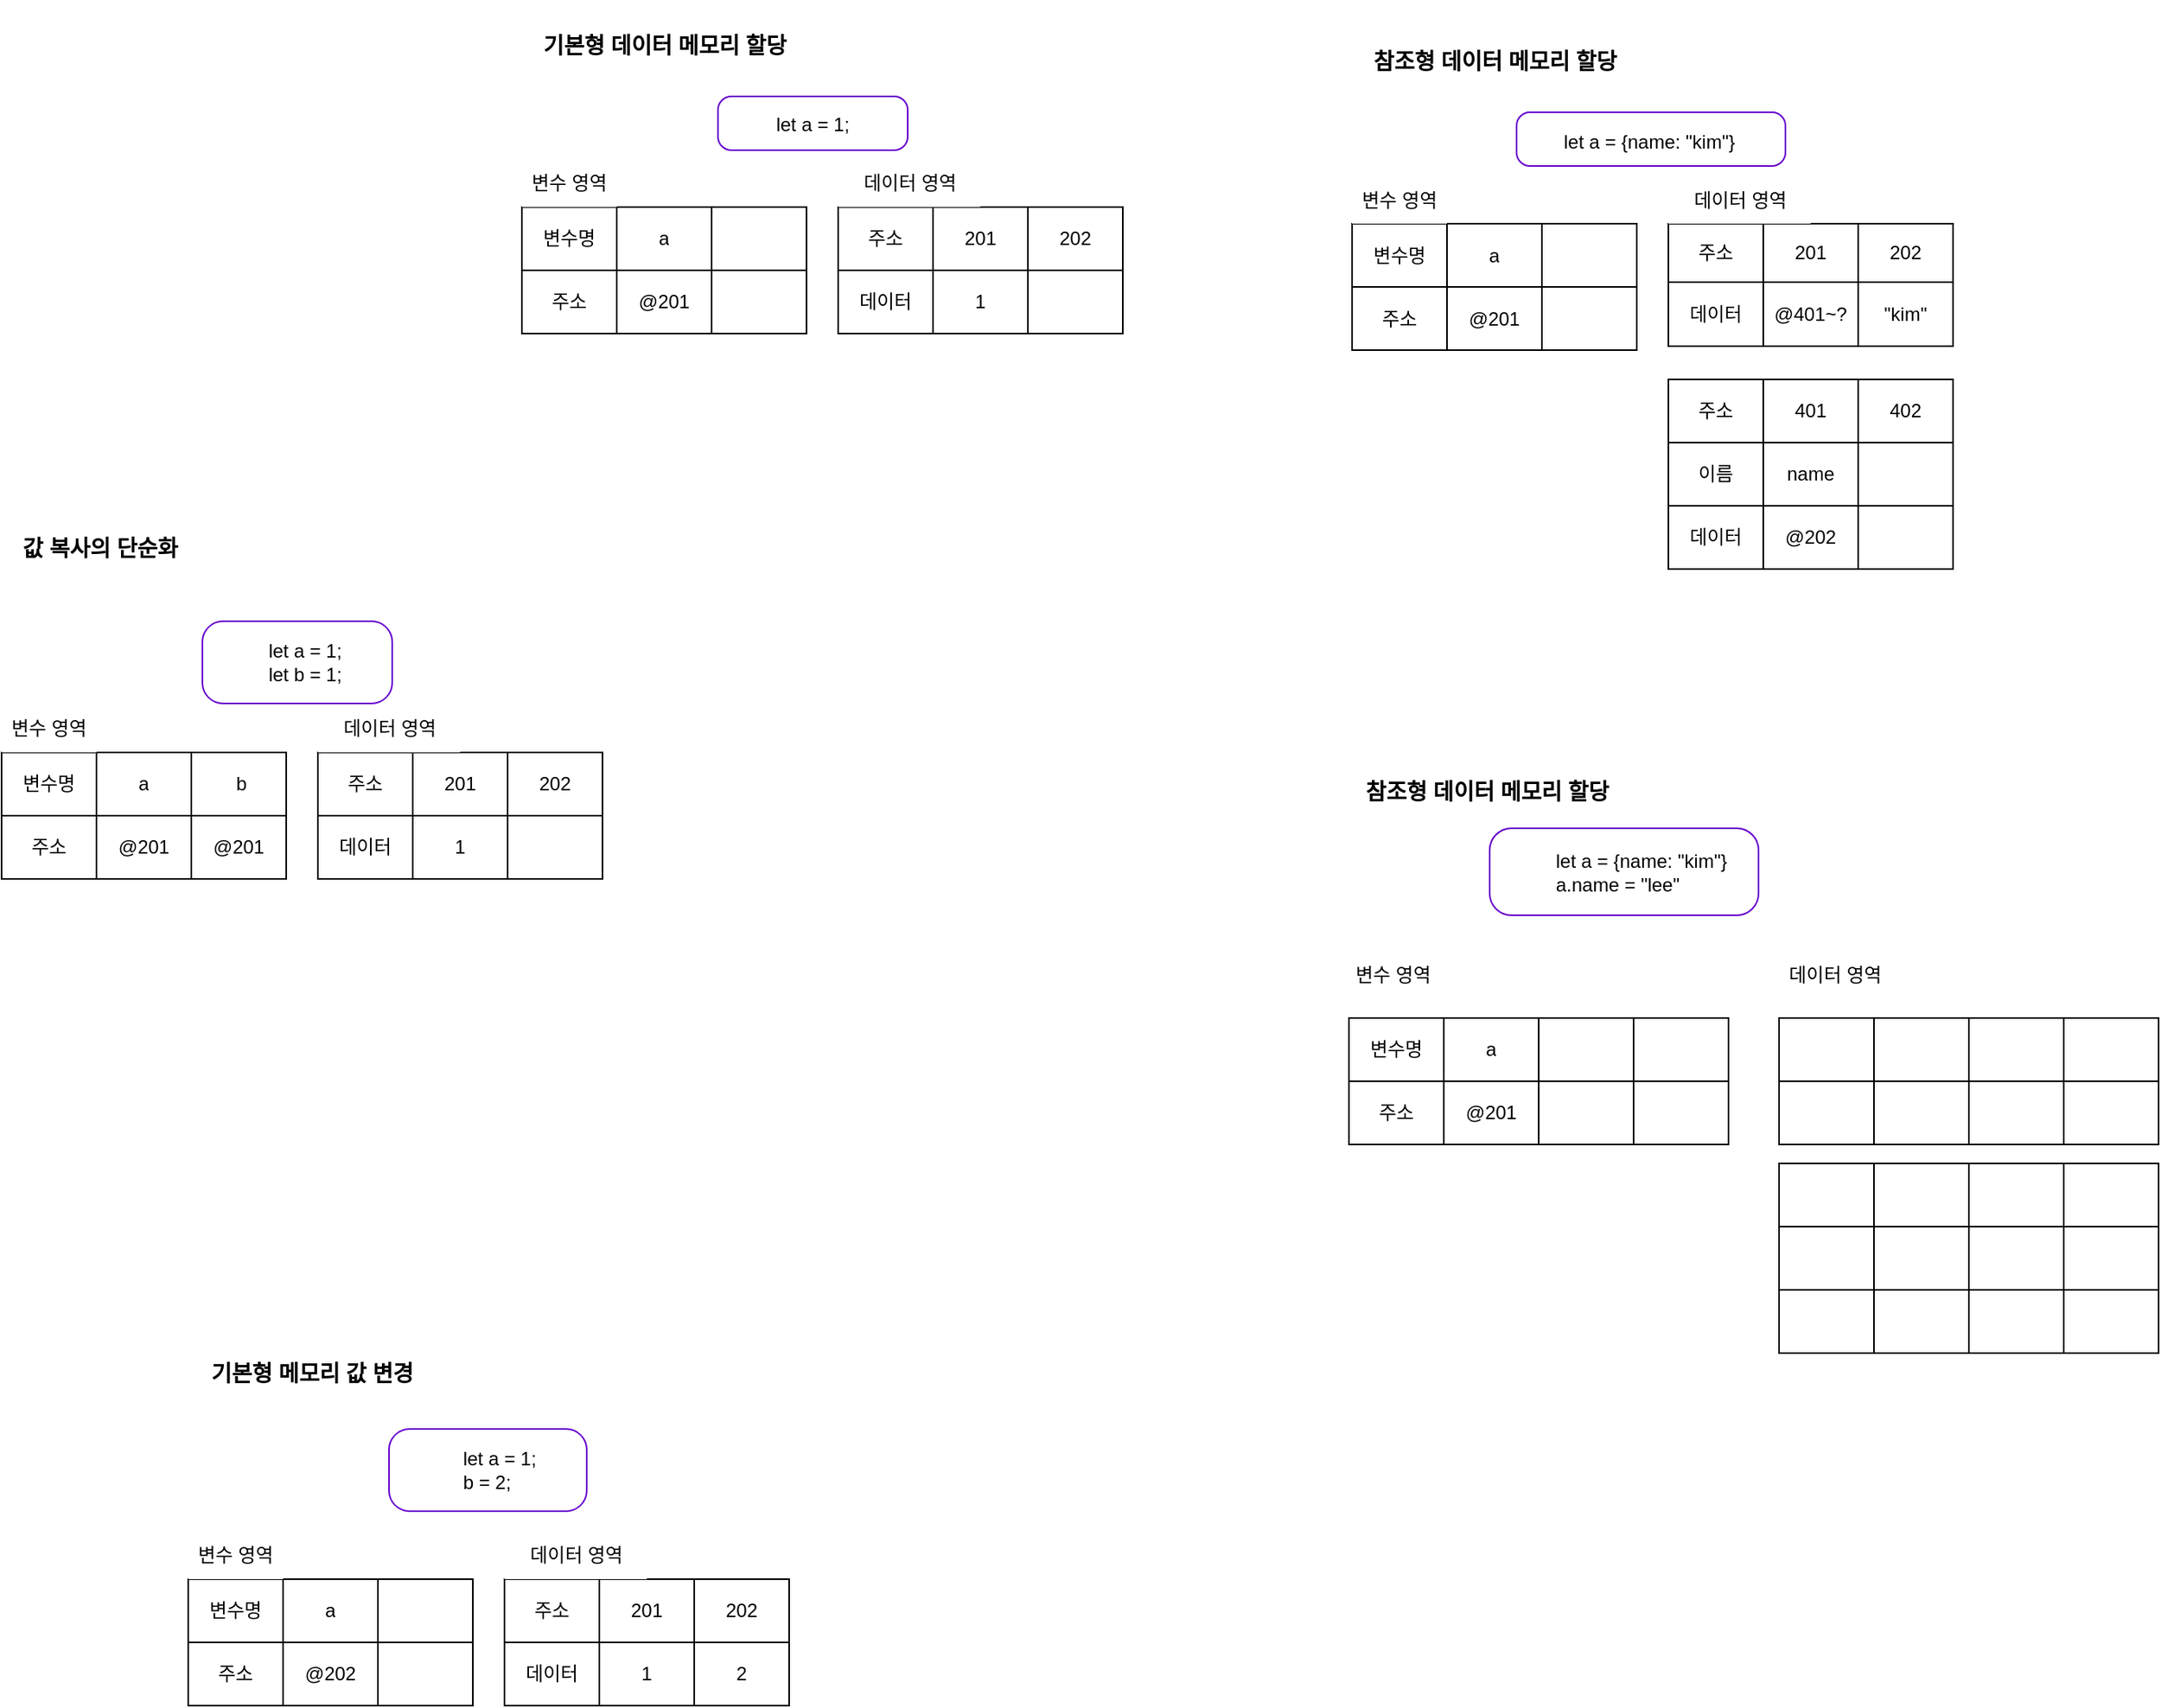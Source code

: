 <mxfile version="23.1.6" type="github">
  <diagram name="페이지-1" id="zw-T5pLggWgz6UJJf-QC">
    <mxGraphModel dx="1746" dy="610" grid="0" gridSize="10" guides="1" tooltips="1" connect="1" arrows="0" fold="1" page="1" pageScale="1" pageWidth="827" pageHeight="1169" math="0" shadow="0">
      <root>
        <mxCell id="0" />
        <mxCell id="1" parent="0" />
        <mxCell id="ILoR6FVgrKeTUCLkfxR6-1" value="&lt;h3&gt;기본형 데이터 메모리 할당&lt;/h3&gt;" style="text;html=1;align=center;verticalAlign=middle;resizable=0;points=[];autosize=1;strokeColor=none;fillColor=#FFFFFF;" vertex="1" parent="1">
          <mxGeometry x="-432" y="29" width="184" height="57" as="geometry" />
        </mxCell>
        <mxCell id="ILoR6FVgrKeTUCLkfxR6-2" value="let a = 1;" style="text;html=1;align=center;verticalAlign=middle;whiteSpace=wrap;rounded=0;fillColor=#FFFFFF;" vertex="1" parent="1">
          <mxGeometry x="-276" y="93" width="60" height="30" as="geometry" />
        </mxCell>
        <mxCell id="ILoR6FVgrKeTUCLkfxR6-3" value="" style="shape=table;startSize=0;container=1;collapsible=0;childLayout=tableLayout;" vertex="1" parent="1">
          <mxGeometry x="-430" y="160" width="180" height="80" as="geometry" />
        </mxCell>
        <mxCell id="ILoR6FVgrKeTUCLkfxR6-4" value="" style="shape=tableRow;horizontal=0;startSize=0;swimlaneHead=0;swimlaneBody=0;strokeColor=inherit;top=0;left=0;bottom=0;right=0;collapsible=0;dropTarget=0;fillColor=none;points=[[0,0.5],[1,0.5]];portConstraint=eastwest;" vertex="1" parent="ILoR6FVgrKeTUCLkfxR6-3">
          <mxGeometry width="180" height="40" as="geometry" />
        </mxCell>
        <mxCell id="ILoR6FVgrKeTUCLkfxR6-5" value="변수명" style="shape=partialRectangle;html=1;whiteSpace=wrap;connectable=0;strokeColor=inherit;overflow=hidden;fillColor=none;top=0;left=0;bottom=0;right=0;pointerEvents=1;" vertex="1" parent="ILoR6FVgrKeTUCLkfxR6-4">
          <mxGeometry width="60" height="40" as="geometry">
            <mxRectangle width="60" height="40" as="alternateBounds" />
          </mxGeometry>
        </mxCell>
        <mxCell id="ILoR6FVgrKeTUCLkfxR6-6" value="a" style="shape=partialRectangle;html=1;whiteSpace=wrap;connectable=0;strokeColor=inherit;overflow=hidden;fillColor=none;top=0;left=0;bottom=0;right=0;pointerEvents=1;" vertex="1" parent="ILoR6FVgrKeTUCLkfxR6-4">
          <mxGeometry x="60" width="60" height="40" as="geometry">
            <mxRectangle width="60" height="40" as="alternateBounds" />
          </mxGeometry>
        </mxCell>
        <mxCell id="ILoR6FVgrKeTUCLkfxR6-7" value="" style="shape=partialRectangle;html=1;whiteSpace=wrap;connectable=0;strokeColor=inherit;overflow=hidden;fillColor=none;top=0;left=0;bottom=0;right=0;pointerEvents=1;" vertex="1" parent="ILoR6FVgrKeTUCLkfxR6-4">
          <mxGeometry x="120" width="60" height="40" as="geometry">
            <mxRectangle width="60" height="40" as="alternateBounds" />
          </mxGeometry>
        </mxCell>
        <mxCell id="ILoR6FVgrKeTUCLkfxR6-8" value="" style="shape=tableRow;horizontal=0;startSize=0;swimlaneHead=0;swimlaneBody=0;strokeColor=inherit;top=0;left=0;bottom=0;right=0;collapsible=0;dropTarget=0;fillColor=none;points=[[0,0.5],[1,0.5]];portConstraint=eastwest;" vertex="1" parent="ILoR6FVgrKeTUCLkfxR6-3">
          <mxGeometry y="40" width="180" height="40" as="geometry" />
        </mxCell>
        <mxCell id="ILoR6FVgrKeTUCLkfxR6-9" value="주소" style="shape=partialRectangle;html=1;whiteSpace=wrap;connectable=0;strokeColor=inherit;overflow=hidden;fillColor=none;top=0;left=0;bottom=0;right=0;pointerEvents=1;" vertex="1" parent="ILoR6FVgrKeTUCLkfxR6-8">
          <mxGeometry width="60" height="40" as="geometry">
            <mxRectangle width="60" height="40" as="alternateBounds" />
          </mxGeometry>
        </mxCell>
        <mxCell id="ILoR6FVgrKeTUCLkfxR6-10" value="@201" style="shape=partialRectangle;html=1;whiteSpace=wrap;connectable=0;strokeColor=inherit;overflow=hidden;fillColor=none;top=0;left=0;bottom=0;right=0;pointerEvents=1;" vertex="1" parent="ILoR6FVgrKeTUCLkfxR6-8">
          <mxGeometry x="60" width="60" height="40" as="geometry">
            <mxRectangle width="60" height="40" as="alternateBounds" />
          </mxGeometry>
        </mxCell>
        <mxCell id="ILoR6FVgrKeTUCLkfxR6-11" value="" style="shape=partialRectangle;html=1;whiteSpace=wrap;connectable=0;strokeColor=inherit;overflow=hidden;fillColor=none;top=0;left=0;bottom=0;right=0;pointerEvents=1;" vertex="1" parent="ILoR6FVgrKeTUCLkfxR6-8">
          <mxGeometry x="120" width="60" height="40" as="geometry">
            <mxRectangle width="60" height="40" as="alternateBounds" />
          </mxGeometry>
        </mxCell>
        <mxCell id="ILoR6FVgrKeTUCLkfxR6-12" value="" style="shape=table;startSize=0;container=1;collapsible=0;childLayout=tableLayout;" vertex="1" parent="1">
          <mxGeometry x="-230" y="160" width="180" height="80" as="geometry" />
        </mxCell>
        <mxCell id="ILoR6FVgrKeTUCLkfxR6-13" value="" style="shape=tableRow;horizontal=0;startSize=0;swimlaneHead=0;swimlaneBody=0;strokeColor=inherit;top=0;left=0;bottom=0;right=0;collapsible=0;dropTarget=0;fillColor=none;points=[[0,0.5],[1,0.5]];portConstraint=eastwest;" vertex="1" parent="ILoR6FVgrKeTUCLkfxR6-12">
          <mxGeometry width="180" height="40" as="geometry" />
        </mxCell>
        <mxCell id="ILoR6FVgrKeTUCLkfxR6-14" value="주소" style="shape=partialRectangle;html=1;whiteSpace=wrap;connectable=0;strokeColor=inherit;overflow=hidden;fillColor=none;top=0;left=0;bottom=0;right=0;pointerEvents=1;" vertex="1" parent="ILoR6FVgrKeTUCLkfxR6-13">
          <mxGeometry width="60" height="40" as="geometry">
            <mxRectangle width="60" height="40" as="alternateBounds" />
          </mxGeometry>
        </mxCell>
        <mxCell id="ILoR6FVgrKeTUCLkfxR6-15" value="201" style="shape=partialRectangle;html=1;whiteSpace=wrap;connectable=0;strokeColor=inherit;overflow=hidden;fillColor=none;top=0;left=0;bottom=0;right=0;pointerEvents=1;" vertex="1" parent="ILoR6FVgrKeTUCLkfxR6-13">
          <mxGeometry x="60" width="60" height="40" as="geometry">
            <mxRectangle width="60" height="40" as="alternateBounds" />
          </mxGeometry>
        </mxCell>
        <mxCell id="ILoR6FVgrKeTUCLkfxR6-16" value="202" style="shape=partialRectangle;html=1;whiteSpace=wrap;connectable=0;strokeColor=inherit;overflow=hidden;fillColor=none;top=0;left=0;bottom=0;right=0;pointerEvents=1;" vertex="1" parent="ILoR6FVgrKeTUCLkfxR6-13">
          <mxGeometry x="120" width="60" height="40" as="geometry">
            <mxRectangle width="60" height="40" as="alternateBounds" />
          </mxGeometry>
        </mxCell>
        <mxCell id="ILoR6FVgrKeTUCLkfxR6-17" value="" style="shape=tableRow;horizontal=0;startSize=0;swimlaneHead=0;swimlaneBody=0;strokeColor=inherit;top=0;left=0;bottom=0;right=0;collapsible=0;dropTarget=0;fillColor=none;points=[[0,0.5],[1,0.5]];portConstraint=eastwest;" vertex="1" parent="ILoR6FVgrKeTUCLkfxR6-12">
          <mxGeometry y="40" width="180" height="40" as="geometry" />
        </mxCell>
        <mxCell id="ILoR6FVgrKeTUCLkfxR6-18" value="데이터" style="shape=partialRectangle;html=1;whiteSpace=wrap;connectable=0;strokeColor=inherit;overflow=hidden;fillColor=none;top=0;left=0;bottom=0;right=0;pointerEvents=1;" vertex="1" parent="ILoR6FVgrKeTUCLkfxR6-17">
          <mxGeometry width="60" height="40" as="geometry">
            <mxRectangle width="60" height="40" as="alternateBounds" />
          </mxGeometry>
        </mxCell>
        <mxCell id="ILoR6FVgrKeTUCLkfxR6-19" value="1" style="shape=partialRectangle;html=1;whiteSpace=wrap;connectable=0;strokeColor=inherit;overflow=hidden;fillColor=none;top=0;left=0;bottom=0;right=0;pointerEvents=1;" vertex="1" parent="ILoR6FVgrKeTUCLkfxR6-17">
          <mxGeometry x="60" width="60" height="40" as="geometry">
            <mxRectangle width="60" height="40" as="alternateBounds" />
          </mxGeometry>
        </mxCell>
        <mxCell id="ILoR6FVgrKeTUCLkfxR6-20" value="" style="shape=partialRectangle;html=1;whiteSpace=wrap;connectable=0;strokeColor=inherit;overflow=hidden;fillColor=none;top=0;left=0;bottom=0;right=0;pointerEvents=1;" vertex="1" parent="ILoR6FVgrKeTUCLkfxR6-17">
          <mxGeometry x="120" width="60" height="40" as="geometry">
            <mxRectangle width="60" height="40" as="alternateBounds" />
          </mxGeometry>
        </mxCell>
        <mxCell id="ILoR6FVgrKeTUCLkfxR6-21" value="변수 영역" style="text;html=1;align=center;verticalAlign=middle;whiteSpace=wrap;rounded=0;fillColor=#FFFFFF;" vertex="1" parent="1">
          <mxGeometry x="-430" y="130" width="60" height="30" as="geometry" />
        </mxCell>
        <mxCell id="ILoR6FVgrKeTUCLkfxR6-22" value="데이터 영역" style="text;html=1;align=center;verticalAlign=middle;resizable=0;points=[];autosize=1;strokeColor=none;fillColor=#FFFFFF;" vertex="1" parent="1">
          <mxGeometry x="-230" y="130" width="90" height="30" as="geometry" />
        </mxCell>
        <mxCell id="ILoR6FVgrKeTUCLkfxR6-24" value="" style="rounded=1;whiteSpace=wrap;html=1;strokeColor=#6600CC;fillColor=none;shadow=0;arcSize=25;" vertex="1" parent="1">
          <mxGeometry x="-306" y="90" width="120" height="34" as="geometry" />
        </mxCell>
        <mxCell id="ILoR6FVgrKeTUCLkfxR6-48" value="&lt;h3&gt;값 복사의 단순화&lt;/h3&gt;" style="text;html=1;align=center;verticalAlign=middle;resizable=0;points=[];autosize=1;strokeColor=none;fillColor=#FFFFFF;" vertex="1" parent="1">
          <mxGeometry x="-759" y="347" width="124" height="57" as="geometry" />
        </mxCell>
        <mxCell id="ILoR6FVgrKeTUCLkfxR6-49" value="let a = 1;&lt;br&gt;let b = 1;" style="text;html=1;align=center;verticalAlign=middle;whiteSpace=wrap;rounded=0;fillColor=#FFFFFF;" vertex="1" parent="1">
          <mxGeometry x="-598" y="429" width="62" height="38" as="geometry" />
        </mxCell>
        <mxCell id="ILoR6FVgrKeTUCLkfxR6-50" value="" style="shape=table;startSize=0;container=1;collapsible=0;childLayout=tableLayout;" vertex="1" parent="1">
          <mxGeometry x="-759" y="505" width="180" height="80" as="geometry" />
        </mxCell>
        <mxCell id="ILoR6FVgrKeTUCLkfxR6-51" value="" style="shape=tableRow;horizontal=0;startSize=0;swimlaneHead=0;swimlaneBody=0;strokeColor=inherit;top=0;left=0;bottom=0;right=0;collapsible=0;dropTarget=0;fillColor=none;points=[[0,0.5],[1,0.5]];portConstraint=eastwest;" vertex="1" parent="ILoR6FVgrKeTUCLkfxR6-50">
          <mxGeometry width="180" height="40" as="geometry" />
        </mxCell>
        <mxCell id="ILoR6FVgrKeTUCLkfxR6-52" value="변수명" style="shape=partialRectangle;html=1;whiteSpace=wrap;connectable=0;strokeColor=inherit;overflow=hidden;fillColor=none;top=0;left=0;bottom=0;right=0;pointerEvents=1;" vertex="1" parent="ILoR6FVgrKeTUCLkfxR6-51">
          <mxGeometry width="60" height="40" as="geometry">
            <mxRectangle width="60" height="40" as="alternateBounds" />
          </mxGeometry>
        </mxCell>
        <mxCell id="ILoR6FVgrKeTUCLkfxR6-53" value="a" style="shape=partialRectangle;html=1;whiteSpace=wrap;connectable=0;strokeColor=inherit;overflow=hidden;fillColor=none;top=0;left=0;bottom=0;right=0;pointerEvents=1;" vertex="1" parent="ILoR6FVgrKeTUCLkfxR6-51">
          <mxGeometry x="60" width="60" height="40" as="geometry">
            <mxRectangle width="60" height="40" as="alternateBounds" />
          </mxGeometry>
        </mxCell>
        <mxCell id="ILoR6FVgrKeTUCLkfxR6-54" value="&amp;nbsp;b" style="shape=partialRectangle;html=1;whiteSpace=wrap;connectable=0;strokeColor=inherit;overflow=hidden;fillColor=none;top=0;left=0;bottom=0;right=0;pointerEvents=1;" vertex="1" parent="ILoR6FVgrKeTUCLkfxR6-51">
          <mxGeometry x="120" width="60" height="40" as="geometry">
            <mxRectangle width="60" height="40" as="alternateBounds" />
          </mxGeometry>
        </mxCell>
        <mxCell id="ILoR6FVgrKeTUCLkfxR6-55" value="" style="shape=tableRow;horizontal=0;startSize=0;swimlaneHead=0;swimlaneBody=0;strokeColor=inherit;top=0;left=0;bottom=0;right=0;collapsible=0;dropTarget=0;fillColor=none;points=[[0,0.5],[1,0.5]];portConstraint=eastwest;" vertex="1" parent="ILoR6FVgrKeTUCLkfxR6-50">
          <mxGeometry y="40" width="180" height="40" as="geometry" />
        </mxCell>
        <mxCell id="ILoR6FVgrKeTUCLkfxR6-56" value="주소" style="shape=partialRectangle;html=1;whiteSpace=wrap;connectable=0;strokeColor=inherit;overflow=hidden;fillColor=none;top=0;left=0;bottom=0;right=0;pointerEvents=1;" vertex="1" parent="ILoR6FVgrKeTUCLkfxR6-55">
          <mxGeometry width="60" height="40" as="geometry">
            <mxRectangle width="60" height="40" as="alternateBounds" />
          </mxGeometry>
        </mxCell>
        <mxCell id="ILoR6FVgrKeTUCLkfxR6-57" value="@201" style="shape=partialRectangle;html=1;whiteSpace=wrap;connectable=0;strokeColor=inherit;overflow=hidden;fillColor=none;top=0;left=0;bottom=0;right=0;pointerEvents=1;" vertex="1" parent="ILoR6FVgrKeTUCLkfxR6-55">
          <mxGeometry x="60" width="60" height="40" as="geometry">
            <mxRectangle width="60" height="40" as="alternateBounds" />
          </mxGeometry>
        </mxCell>
        <mxCell id="ILoR6FVgrKeTUCLkfxR6-58" value="@201" style="shape=partialRectangle;html=1;whiteSpace=wrap;connectable=0;strokeColor=inherit;overflow=hidden;fillColor=none;top=0;left=0;bottom=0;right=0;pointerEvents=1;" vertex="1" parent="ILoR6FVgrKeTUCLkfxR6-55">
          <mxGeometry x="120" width="60" height="40" as="geometry">
            <mxRectangle width="60" height="40" as="alternateBounds" />
          </mxGeometry>
        </mxCell>
        <mxCell id="ILoR6FVgrKeTUCLkfxR6-59" value="" style="shape=table;startSize=0;container=1;collapsible=0;childLayout=tableLayout;" vertex="1" parent="1">
          <mxGeometry x="-559" y="505" width="180" height="80" as="geometry" />
        </mxCell>
        <mxCell id="ILoR6FVgrKeTUCLkfxR6-60" value="" style="shape=tableRow;horizontal=0;startSize=0;swimlaneHead=0;swimlaneBody=0;strokeColor=inherit;top=0;left=0;bottom=0;right=0;collapsible=0;dropTarget=0;fillColor=none;points=[[0,0.5],[1,0.5]];portConstraint=eastwest;" vertex="1" parent="ILoR6FVgrKeTUCLkfxR6-59">
          <mxGeometry width="180" height="40" as="geometry" />
        </mxCell>
        <mxCell id="ILoR6FVgrKeTUCLkfxR6-61" value="주소" style="shape=partialRectangle;html=1;whiteSpace=wrap;connectable=0;strokeColor=inherit;overflow=hidden;fillColor=none;top=0;left=0;bottom=0;right=0;pointerEvents=1;" vertex="1" parent="ILoR6FVgrKeTUCLkfxR6-60">
          <mxGeometry width="60" height="40" as="geometry">
            <mxRectangle width="60" height="40" as="alternateBounds" />
          </mxGeometry>
        </mxCell>
        <mxCell id="ILoR6FVgrKeTUCLkfxR6-62" value="201" style="shape=partialRectangle;html=1;whiteSpace=wrap;connectable=0;strokeColor=inherit;overflow=hidden;fillColor=none;top=0;left=0;bottom=0;right=0;pointerEvents=1;" vertex="1" parent="ILoR6FVgrKeTUCLkfxR6-60">
          <mxGeometry x="60" width="60" height="40" as="geometry">
            <mxRectangle width="60" height="40" as="alternateBounds" />
          </mxGeometry>
        </mxCell>
        <mxCell id="ILoR6FVgrKeTUCLkfxR6-63" value="202" style="shape=partialRectangle;html=1;whiteSpace=wrap;connectable=0;strokeColor=inherit;overflow=hidden;fillColor=none;top=0;left=0;bottom=0;right=0;pointerEvents=1;" vertex="1" parent="ILoR6FVgrKeTUCLkfxR6-60">
          <mxGeometry x="120" width="60" height="40" as="geometry">
            <mxRectangle width="60" height="40" as="alternateBounds" />
          </mxGeometry>
        </mxCell>
        <mxCell id="ILoR6FVgrKeTUCLkfxR6-64" value="" style="shape=tableRow;horizontal=0;startSize=0;swimlaneHead=0;swimlaneBody=0;strokeColor=inherit;top=0;left=0;bottom=0;right=0;collapsible=0;dropTarget=0;fillColor=none;points=[[0,0.5],[1,0.5]];portConstraint=eastwest;" vertex="1" parent="ILoR6FVgrKeTUCLkfxR6-59">
          <mxGeometry y="40" width="180" height="40" as="geometry" />
        </mxCell>
        <mxCell id="ILoR6FVgrKeTUCLkfxR6-65" value="데이터" style="shape=partialRectangle;html=1;whiteSpace=wrap;connectable=0;strokeColor=inherit;overflow=hidden;fillColor=none;top=0;left=0;bottom=0;right=0;pointerEvents=1;" vertex="1" parent="ILoR6FVgrKeTUCLkfxR6-64">
          <mxGeometry width="60" height="40" as="geometry">
            <mxRectangle width="60" height="40" as="alternateBounds" />
          </mxGeometry>
        </mxCell>
        <mxCell id="ILoR6FVgrKeTUCLkfxR6-66" value="1" style="shape=partialRectangle;html=1;whiteSpace=wrap;connectable=0;strokeColor=inherit;overflow=hidden;fillColor=none;top=0;left=0;bottom=0;right=0;pointerEvents=1;" vertex="1" parent="ILoR6FVgrKeTUCLkfxR6-64">
          <mxGeometry x="60" width="60" height="40" as="geometry">
            <mxRectangle width="60" height="40" as="alternateBounds" />
          </mxGeometry>
        </mxCell>
        <mxCell id="ILoR6FVgrKeTUCLkfxR6-67" value="" style="shape=partialRectangle;html=1;whiteSpace=wrap;connectable=0;strokeColor=inherit;overflow=hidden;fillColor=none;top=0;left=0;bottom=0;right=0;pointerEvents=1;" vertex="1" parent="ILoR6FVgrKeTUCLkfxR6-64">
          <mxGeometry x="120" width="60" height="40" as="geometry">
            <mxRectangle width="60" height="40" as="alternateBounds" />
          </mxGeometry>
        </mxCell>
        <mxCell id="ILoR6FVgrKeTUCLkfxR6-68" value="변수 영역" style="text;html=1;align=center;verticalAlign=middle;whiteSpace=wrap;rounded=0;fillColor=#FFFFFF;" vertex="1" parent="1">
          <mxGeometry x="-759" y="475" width="60" height="30" as="geometry" />
        </mxCell>
        <mxCell id="ILoR6FVgrKeTUCLkfxR6-69" value="데이터 영역" style="text;html=1;align=center;verticalAlign=middle;resizable=0;points=[];autosize=1;strokeColor=none;fillColor=#FFFFFF;" vertex="1" parent="1">
          <mxGeometry x="-559" y="475" width="90" height="30" as="geometry" />
        </mxCell>
        <mxCell id="ILoR6FVgrKeTUCLkfxR6-70" value="&lt;br&gt;&lt;div&gt;&lt;br/&gt;&lt;/div&gt;" style="rounded=1;whiteSpace=wrap;html=1;strokeColor=#6600CC;fillColor=none;shadow=0;arcSize=25;" vertex="1" parent="1">
          <mxGeometry x="-632" y="422" width="120" height="52" as="geometry" />
        </mxCell>
        <mxCell id="ILoR6FVgrKeTUCLkfxR6-71" value="&lt;h3&gt;기본형 메모리 값 변경&lt;/h3&gt;" style="text;html=1;align=center;verticalAlign=middle;resizable=0;points=[];autosize=1;strokeColor=none;fillColor=#FFFFFF;" vertex="1" parent="1">
          <mxGeometry x="-641" y="869" width="156" height="57" as="geometry" />
        </mxCell>
        <mxCell id="ILoR6FVgrKeTUCLkfxR6-72" value="let a = 1;&lt;br&gt;&lt;div style=&quot;text-align: left;&quot;&gt;&lt;span style=&quot;background-color: initial;&quot;&gt;b = 2;&lt;/span&gt;&lt;/div&gt;" style="text;html=1;align=center;verticalAlign=middle;whiteSpace=wrap;rounded=0;fillColor=#FFFFFF;" vertex="1" parent="1">
          <mxGeometry x="-475" y="940" width="62" height="38" as="geometry" />
        </mxCell>
        <mxCell id="ILoR6FVgrKeTUCLkfxR6-73" value="" style="shape=table;startSize=0;container=1;collapsible=0;childLayout=tableLayout;" vertex="1" parent="1">
          <mxGeometry x="-641" y="1028" width="180" height="80" as="geometry" />
        </mxCell>
        <mxCell id="ILoR6FVgrKeTUCLkfxR6-74" value="" style="shape=tableRow;horizontal=0;startSize=0;swimlaneHead=0;swimlaneBody=0;strokeColor=inherit;top=0;left=0;bottom=0;right=0;collapsible=0;dropTarget=0;fillColor=none;points=[[0,0.5],[1,0.5]];portConstraint=eastwest;" vertex="1" parent="ILoR6FVgrKeTUCLkfxR6-73">
          <mxGeometry width="180" height="40" as="geometry" />
        </mxCell>
        <mxCell id="ILoR6FVgrKeTUCLkfxR6-75" value="변수명" style="shape=partialRectangle;html=1;whiteSpace=wrap;connectable=0;strokeColor=inherit;overflow=hidden;fillColor=none;top=0;left=0;bottom=0;right=0;pointerEvents=1;" vertex="1" parent="ILoR6FVgrKeTUCLkfxR6-74">
          <mxGeometry width="60" height="40" as="geometry">
            <mxRectangle width="60" height="40" as="alternateBounds" />
          </mxGeometry>
        </mxCell>
        <mxCell id="ILoR6FVgrKeTUCLkfxR6-76" value="a" style="shape=partialRectangle;html=1;whiteSpace=wrap;connectable=0;strokeColor=inherit;overflow=hidden;fillColor=none;top=0;left=0;bottom=0;right=0;pointerEvents=1;" vertex="1" parent="ILoR6FVgrKeTUCLkfxR6-74">
          <mxGeometry x="60" width="60" height="40" as="geometry">
            <mxRectangle width="60" height="40" as="alternateBounds" />
          </mxGeometry>
        </mxCell>
        <mxCell id="ILoR6FVgrKeTUCLkfxR6-77" value="" style="shape=partialRectangle;html=1;whiteSpace=wrap;connectable=0;strokeColor=inherit;overflow=hidden;fillColor=none;top=0;left=0;bottom=0;right=0;pointerEvents=1;" vertex="1" parent="ILoR6FVgrKeTUCLkfxR6-74">
          <mxGeometry x="120" width="60" height="40" as="geometry">
            <mxRectangle width="60" height="40" as="alternateBounds" />
          </mxGeometry>
        </mxCell>
        <mxCell id="ILoR6FVgrKeTUCLkfxR6-78" value="" style="shape=tableRow;horizontal=0;startSize=0;swimlaneHead=0;swimlaneBody=0;strokeColor=inherit;top=0;left=0;bottom=0;right=0;collapsible=0;dropTarget=0;fillColor=none;points=[[0,0.5],[1,0.5]];portConstraint=eastwest;" vertex="1" parent="ILoR6FVgrKeTUCLkfxR6-73">
          <mxGeometry y="40" width="180" height="40" as="geometry" />
        </mxCell>
        <mxCell id="ILoR6FVgrKeTUCLkfxR6-79" value="주소" style="shape=partialRectangle;html=1;whiteSpace=wrap;connectable=0;strokeColor=inherit;overflow=hidden;fillColor=none;top=0;left=0;bottom=0;right=0;pointerEvents=1;" vertex="1" parent="ILoR6FVgrKeTUCLkfxR6-78">
          <mxGeometry width="60" height="40" as="geometry">
            <mxRectangle width="60" height="40" as="alternateBounds" />
          </mxGeometry>
        </mxCell>
        <mxCell id="ILoR6FVgrKeTUCLkfxR6-80" value="@202" style="shape=partialRectangle;html=1;whiteSpace=wrap;connectable=0;strokeColor=inherit;overflow=hidden;fillColor=none;top=0;left=0;bottom=0;right=0;pointerEvents=1;" vertex="1" parent="ILoR6FVgrKeTUCLkfxR6-78">
          <mxGeometry x="60" width="60" height="40" as="geometry">
            <mxRectangle width="60" height="40" as="alternateBounds" />
          </mxGeometry>
        </mxCell>
        <mxCell id="ILoR6FVgrKeTUCLkfxR6-81" value="" style="shape=partialRectangle;html=1;whiteSpace=wrap;connectable=0;strokeColor=inherit;overflow=hidden;fillColor=none;top=0;left=0;bottom=0;right=0;pointerEvents=1;" vertex="1" parent="ILoR6FVgrKeTUCLkfxR6-78">
          <mxGeometry x="120" width="60" height="40" as="geometry">
            <mxRectangle width="60" height="40" as="alternateBounds" />
          </mxGeometry>
        </mxCell>
        <mxCell id="ILoR6FVgrKeTUCLkfxR6-82" value="" style="shape=table;startSize=0;container=1;collapsible=0;childLayout=tableLayout;" vertex="1" parent="1">
          <mxGeometry x="-441" y="1028" width="180" height="80" as="geometry" />
        </mxCell>
        <mxCell id="ILoR6FVgrKeTUCLkfxR6-83" value="" style="shape=tableRow;horizontal=0;startSize=0;swimlaneHead=0;swimlaneBody=0;strokeColor=inherit;top=0;left=0;bottom=0;right=0;collapsible=0;dropTarget=0;fillColor=none;points=[[0,0.5],[1,0.5]];portConstraint=eastwest;" vertex="1" parent="ILoR6FVgrKeTUCLkfxR6-82">
          <mxGeometry width="180" height="40" as="geometry" />
        </mxCell>
        <mxCell id="ILoR6FVgrKeTUCLkfxR6-84" value="주소" style="shape=partialRectangle;html=1;whiteSpace=wrap;connectable=0;strokeColor=inherit;overflow=hidden;fillColor=none;top=0;left=0;bottom=0;right=0;pointerEvents=1;" vertex="1" parent="ILoR6FVgrKeTUCLkfxR6-83">
          <mxGeometry width="60" height="40" as="geometry">
            <mxRectangle width="60" height="40" as="alternateBounds" />
          </mxGeometry>
        </mxCell>
        <mxCell id="ILoR6FVgrKeTUCLkfxR6-85" value="201" style="shape=partialRectangle;html=1;whiteSpace=wrap;connectable=0;strokeColor=inherit;overflow=hidden;fillColor=none;top=0;left=0;bottom=0;right=0;pointerEvents=1;" vertex="1" parent="ILoR6FVgrKeTUCLkfxR6-83">
          <mxGeometry x="60" width="60" height="40" as="geometry">
            <mxRectangle width="60" height="40" as="alternateBounds" />
          </mxGeometry>
        </mxCell>
        <mxCell id="ILoR6FVgrKeTUCLkfxR6-86" value="202" style="shape=partialRectangle;html=1;whiteSpace=wrap;connectable=0;strokeColor=inherit;overflow=hidden;fillColor=none;top=0;left=0;bottom=0;right=0;pointerEvents=1;" vertex="1" parent="ILoR6FVgrKeTUCLkfxR6-83">
          <mxGeometry x="120" width="60" height="40" as="geometry">
            <mxRectangle width="60" height="40" as="alternateBounds" />
          </mxGeometry>
        </mxCell>
        <mxCell id="ILoR6FVgrKeTUCLkfxR6-87" value="" style="shape=tableRow;horizontal=0;startSize=0;swimlaneHead=0;swimlaneBody=0;strokeColor=inherit;top=0;left=0;bottom=0;right=0;collapsible=0;dropTarget=0;fillColor=none;points=[[0,0.5],[1,0.5]];portConstraint=eastwest;" vertex="1" parent="ILoR6FVgrKeTUCLkfxR6-82">
          <mxGeometry y="40" width="180" height="40" as="geometry" />
        </mxCell>
        <mxCell id="ILoR6FVgrKeTUCLkfxR6-88" value="데이터" style="shape=partialRectangle;html=1;whiteSpace=wrap;connectable=0;strokeColor=inherit;overflow=hidden;fillColor=none;top=0;left=0;bottom=0;right=0;pointerEvents=1;" vertex="1" parent="ILoR6FVgrKeTUCLkfxR6-87">
          <mxGeometry width="60" height="40" as="geometry">
            <mxRectangle width="60" height="40" as="alternateBounds" />
          </mxGeometry>
        </mxCell>
        <mxCell id="ILoR6FVgrKeTUCLkfxR6-89" value="1" style="shape=partialRectangle;html=1;whiteSpace=wrap;connectable=0;strokeColor=inherit;overflow=hidden;fillColor=none;top=0;left=0;bottom=0;right=0;pointerEvents=1;" vertex="1" parent="ILoR6FVgrKeTUCLkfxR6-87">
          <mxGeometry x="60" width="60" height="40" as="geometry">
            <mxRectangle width="60" height="40" as="alternateBounds" />
          </mxGeometry>
        </mxCell>
        <mxCell id="ILoR6FVgrKeTUCLkfxR6-90" value="2" style="shape=partialRectangle;html=1;whiteSpace=wrap;connectable=0;strokeColor=inherit;overflow=hidden;fillColor=none;top=0;left=0;bottom=0;right=0;pointerEvents=1;" vertex="1" parent="ILoR6FVgrKeTUCLkfxR6-87">
          <mxGeometry x="120" width="60" height="40" as="geometry">
            <mxRectangle width="60" height="40" as="alternateBounds" />
          </mxGeometry>
        </mxCell>
        <mxCell id="ILoR6FVgrKeTUCLkfxR6-91" value="변수 영역" style="text;html=1;align=center;verticalAlign=middle;whiteSpace=wrap;rounded=0;fillColor=#FFFFFF;" vertex="1" parent="1">
          <mxGeometry x="-641" y="998" width="60" height="30" as="geometry" />
        </mxCell>
        <mxCell id="ILoR6FVgrKeTUCLkfxR6-92" value="데이터 영역" style="text;html=1;align=center;verticalAlign=middle;resizable=0;points=[];autosize=1;strokeColor=none;fillColor=#FFFFFF;" vertex="1" parent="1">
          <mxGeometry x="-441" y="998" width="90" height="30" as="geometry" />
        </mxCell>
        <mxCell id="ILoR6FVgrKeTUCLkfxR6-93" value="&lt;br&gt;&lt;div&gt;&lt;br/&gt;&lt;/div&gt;" style="rounded=1;whiteSpace=wrap;html=1;strokeColor=#6600CC;fillColor=none;shadow=0;arcSize=25;" vertex="1" parent="1">
          <mxGeometry x="-514" y="933" width="125" height="52" as="geometry" />
        </mxCell>
        <mxCell id="ILoR6FVgrKeTUCLkfxR6-94" value="&lt;h3&gt;참조형 데이터 메모리 할당&lt;/h3&gt;" style="text;html=1;align=center;verticalAlign=middle;resizable=0;points=[];autosize=1;strokeColor=none;fillColor=#FFFFFF;" vertex="1" parent="1">
          <mxGeometry x="93" y="39.5" width="184" height="57" as="geometry" />
        </mxCell>
        <mxCell id="ILoR6FVgrKeTUCLkfxR6-95" value="let a = {name: &quot;kim&quot;}" style="text;html=1;align=center;verticalAlign=middle;whiteSpace=wrap;rounded=0;fillColor=#FFFFFF;" vertex="1" parent="1">
          <mxGeometry x="220" y="104" width="126" height="30" as="geometry" />
        </mxCell>
        <mxCell id="ILoR6FVgrKeTUCLkfxR6-96" value="" style="shape=table;startSize=0;container=1;collapsible=0;childLayout=tableLayout;" vertex="1" parent="1">
          <mxGeometry x="95" y="170.5" width="180" height="80" as="geometry" />
        </mxCell>
        <mxCell id="ILoR6FVgrKeTUCLkfxR6-97" value="" style="shape=tableRow;horizontal=0;startSize=0;swimlaneHead=0;swimlaneBody=0;strokeColor=inherit;top=0;left=0;bottom=0;right=0;collapsible=0;dropTarget=0;fillColor=none;points=[[0,0.5],[1,0.5]];portConstraint=eastwest;" vertex="1" parent="ILoR6FVgrKeTUCLkfxR6-96">
          <mxGeometry width="180" height="40" as="geometry" />
        </mxCell>
        <mxCell id="ILoR6FVgrKeTUCLkfxR6-98" value="변수명" style="shape=partialRectangle;html=1;whiteSpace=wrap;connectable=0;strokeColor=inherit;overflow=hidden;fillColor=none;top=0;left=0;bottom=0;right=0;pointerEvents=1;" vertex="1" parent="ILoR6FVgrKeTUCLkfxR6-97">
          <mxGeometry width="60" height="40" as="geometry">
            <mxRectangle width="60" height="40" as="alternateBounds" />
          </mxGeometry>
        </mxCell>
        <mxCell id="ILoR6FVgrKeTUCLkfxR6-99" value="a" style="shape=partialRectangle;html=1;whiteSpace=wrap;connectable=0;strokeColor=inherit;overflow=hidden;fillColor=none;top=0;left=0;bottom=0;right=0;pointerEvents=1;" vertex="1" parent="ILoR6FVgrKeTUCLkfxR6-97">
          <mxGeometry x="60" width="60" height="40" as="geometry">
            <mxRectangle width="60" height="40" as="alternateBounds" />
          </mxGeometry>
        </mxCell>
        <mxCell id="ILoR6FVgrKeTUCLkfxR6-100" value="" style="shape=partialRectangle;html=1;whiteSpace=wrap;connectable=0;strokeColor=inherit;overflow=hidden;fillColor=none;top=0;left=0;bottom=0;right=0;pointerEvents=1;" vertex="1" parent="ILoR6FVgrKeTUCLkfxR6-97">
          <mxGeometry x="120" width="60" height="40" as="geometry">
            <mxRectangle width="60" height="40" as="alternateBounds" />
          </mxGeometry>
        </mxCell>
        <mxCell id="ILoR6FVgrKeTUCLkfxR6-101" value="" style="shape=tableRow;horizontal=0;startSize=0;swimlaneHead=0;swimlaneBody=0;strokeColor=inherit;top=0;left=0;bottom=0;right=0;collapsible=0;dropTarget=0;fillColor=none;points=[[0,0.5],[1,0.5]];portConstraint=eastwest;" vertex="1" parent="ILoR6FVgrKeTUCLkfxR6-96">
          <mxGeometry y="40" width="180" height="40" as="geometry" />
        </mxCell>
        <mxCell id="ILoR6FVgrKeTUCLkfxR6-102" value="주소" style="shape=partialRectangle;html=1;whiteSpace=wrap;connectable=0;strokeColor=inherit;overflow=hidden;fillColor=none;top=0;left=0;bottom=0;right=0;pointerEvents=1;" vertex="1" parent="ILoR6FVgrKeTUCLkfxR6-101">
          <mxGeometry width="60" height="40" as="geometry">
            <mxRectangle width="60" height="40" as="alternateBounds" />
          </mxGeometry>
        </mxCell>
        <mxCell id="ILoR6FVgrKeTUCLkfxR6-103" value="@201" style="shape=partialRectangle;html=1;whiteSpace=wrap;connectable=0;strokeColor=inherit;overflow=hidden;fillColor=none;top=0;left=0;bottom=0;right=0;pointerEvents=1;" vertex="1" parent="ILoR6FVgrKeTUCLkfxR6-101">
          <mxGeometry x="60" width="60" height="40" as="geometry">
            <mxRectangle width="60" height="40" as="alternateBounds" />
          </mxGeometry>
        </mxCell>
        <mxCell id="ILoR6FVgrKeTUCLkfxR6-104" value="" style="shape=partialRectangle;html=1;whiteSpace=wrap;connectable=0;strokeColor=inherit;overflow=hidden;fillColor=none;top=0;left=0;bottom=0;right=0;pointerEvents=1;" vertex="1" parent="ILoR6FVgrKeTUCLkfxR6-101">
          <mxGeometry x="120" width="60" height="40" as="geometry">
            <mxRectangle width="60" height="40" as="alternateBounds" />
          </mxGeometry>
        </mxCell>
        <mxCell id="ILoR6FVgrKeTUCLkfxR6-105" value="" style="shape=table;startSize=0;container=1;collapsible=0;childLayout=tableLayout;" vertex="1" parent="1">
          <mxGeometry x="295" y="170.5" width="180" height="77.5" as="geometry" />
        </mxCell>
        <mxCell id="ILoR6FVgrKeTUCLkfxR6-106" value="" style="shape=tableRow;horizontal=0;startSize=0;swimlaneHead=0;swimlaneBody=0;strokeColor=inherit;top=0;left=0;bottom=0;right=0;collapsible=0;dropTarget=0;fillColor=none;points=[[0,0.5],[1,0.5]];portConstraint=eastwest;" vertex="1" parent="ILoR6FVgrKeTUCLkfxR6-105">
          <mxGeometry width="180" height="37" as="geometry" />
        </mxCell>
        <mxCell id="ILoR6FVgrKeTUCLkfxR6-107" value="주소" style="shape=partialRectangle;html=1;whiteSpace=wrap;connectable=0;strokeColor=inherit;overflow=hidden;fillColor=none;top=0;left=0;bottom=0;right=0;pointerEvents=1;" vertex="1" parent="ILoR6FVgrKeTUCLkfxR6-106">
          <mxGeometry width="60" height="37" as="geometry">
            <mxRectangle width="60" height="37" as="alternateBounds" />
          </mxGeometry>
        </mxCell>
        <mxCell id="ILoR6FVgrKeTUCLkfxR6-108" value="201" style="shape=partialRectangle;html=1;whiteSpace=wrap;connectable=0;strokeColor=inherit;overflow=hidden;fillColor=none;top=0;left=0;bottom=0;right=0;pointerEvents=1;" vertex="1" parent="ILoR6FVgrKeTUCLkfxR6-106">
          <mxGeometry x="60" width="60" height="37" as="geometry">
            <mxRectangle width="60" height="37" as="alternateBounds" />
          </mxGeometry>
        </mxCell>
        <mxCell id="ILoR6FVgrKeTUCLkfxR6-109" value="202" style="shape=partialRectangle;html=1;whiteSpace=wrap;connectable=0;strokeColor=inherit;overflow=hidden;fillColor=none;top=0;left=0;bottom=0;right=0;pointerEvents=1;" vertex="1" parent="ILoR6FVgrKeTUCLkfxR6-106">
          <mxGeometry x="120" width="60" height="37" as="geometry">
            <mxRectangle width="60" height="37" as="alternateBounds" />
          </mxGeometry>
        </mxCell>
        <mxCell id="ILoR6FVgrKeTUCLkfxR6-110" value="" style="shape=tableRow;horizontal=0;startSize=0;swimlaneHead=0;swimlaneBody=0;strokeColor=inherit;top=0;left=0;bottom=0;right=0;collapsible=0;dropTarget=0;fillColor=none;points=[[0,0.5],[1,0.5]];portConstraint=eastwest;" vertex="1" parent="ILoR6FVgrKeTUCLkfxR6-105">
          <mxGeometry y="37" width="180" height="41" as="geometry" />
        </mxCell>
        <mxCell id="ILoR6FVgrKeTUCLkfxR6-111" value="데이터" style="shape=partialRectangle;html=1;whiteSpace=wrap;connectable=0;strokeColor=inherit;overflow=hidden;fillColor=none;top=0;left=0;bottom=0;right=0;pointerEvents=1;" vertex="1" parent="ILoR6FVgrKeTUCLkfxR6-110">
          <mxGeometry width="60" height="41" as="geometry">
            <mxRectangle width="60" height="41" as="alternateBounds" />
          </mxGeometry>
        </mxCell>
        <mxCell id="ILoR6FVgrKeTUCLkfxR6-112" value="@401~?" style="shape=partialRectangle;html=1;whiteSpace=wrap;connectable=0;strokeColor=inherit;overflow=hidden;fillColor=none;top=0;left=0;bottom=0;right=0;pointerEvents=1;" vertex="1" parent="ILoR6FVgrKeTUCLkfxR6-110">
          <mxGeometry x="60" width="60" height="41" as="geometry">
            <mxRectangle width="60" height="41" as="alternateBounds" />
          </mxGeometry>
        </mxCell>
        <mxCell id="ILoR6FVgrKeTUCLkfxR6-113" value="&quot;kim&quot;" style="shape=partialRectangle;html=1;whiteSpace=wrap;connectable=0;strokeColor=inherit;overflow=hidden;fillColor=none;top=0;left=0;bottom=0;right=0;pointerEvents=1;" vertex="1" parent="ILoR6FVgrKeTUCLkfxR6-110">
          <mxGeometry x="120" width="60" height="41" as="geometry">
            <mxRectangle width="60" height="41" as="alternateBounds" />
          </mxGeometry>
        </mxCell>
        <mxCell id="ILoR6FVgrKeTUCLkfxR6-114" value="변수 영역" style="text;html=1;align=center;verticalAlign=middle;whiteSpace=wrap;rounded=0;fillColor=#FFFFFF;" vertex="1" parent="1">
          <mxGeometry x="95" y="140.5" width="60" height="30" as="geometry" />
        </mxCell>
        <mxCell id="ILoR6FVgrKeTUCLkfxR6-115" value="데이터 영역" style="text;html=1;align=center;verticalAlign=middle;resizable=0;points=[];autosize=1;strokeColor=none;fillColor=#FFFFFF;" vertex="1" parent="1">
          <mxGeometry x="295" y="140.5" width="90" height="30" as="geometry" />
        </mxCell>
        <mxCell id="ILoR6FVgrKeTUCLkfxR6-116" value="" style="rounded=1;whiteSpace=wrap;html=1;strokeColor=#6600CC;fillColor=none;shadow=0;arcSize=25;" vertex="1" parent="1">
          <mxGeometry x="199" y="100" width="170" height="34" as="geometry" />
        </mxCell>
        <mxCell id="ILoR6FVgrKeTUCLkfxR6-117" value="" style="shape=table;startSize=0;container=1;collapsible=0;childLayout=tableLayout;" vertex="1" parent="1">
          <mxGeometry x="295" y="269" width="180" height="120" as="geometry" />
        </mxCell>
        <mxCell id="ILoR6FVgrKeTUCLkfxR6-118" value="" style="shape=tableRow;horizontal=0;startSize=0;swimlaneHead=0;swimlaneBody=0;strokeColor=inherit;top=0;left=0;bottom=0;right=0;collapsible=0;dropTarget=0;fillColor=none;points=[[0,0.5],[1,0.5]];portConstraint=eastwest;" vertex="1" parent="ILoR6FVgrKeTUCLkfxR6-117">
          <mxGeometry width="180" height="40" as="geometry" />
        </mxCell>
        <mxCell id="ILoR6FVgrKeTUCLkfxR6-119" value="주소" style="shape=partialRectangle;html=1;whiteSpace=wrap;connectable=0;strokeColor=inherit;overflow=hidden;fillColor=none;top=0;left=0;bottom=0;right=0;pointerEvents=1;" vertex="1" parent="ILoR6FVgrKeTUCLkfxR6-118">
          <mxGeometry width="60" height="40" as="geometry">
            <mxRectangle width="60" height="40" as="alternateBounds" />
          </mxGeometry>
        </mxCell>
        <mxCell id="ILoR6FVgrKeTUCLkfxR6-120" value="401" style="shape=partialRectangle;html=1;whiteSpace=wrap;connectable=0;strokeColor=inherit;overflow=hidden;fillColor=none;top=0;left=0;bottom=0;right=0;pointerEvents=1;" vertex="1" parent="ILoR6FVgrKeTUCLkfxR6-118">
          <mxGeometry x="60" width="60" height="40" as="geometry">
            <mxRectangle width="60" height="40" as="alternateBounds" />
          </mxGeometry>
        </mxCell>
        <mxCell id="ILoR6FVgrKeTUCLkfxR6-121" value="402" style="shape=partialRectangle;html=1;whiteSpace=wrap;connectable=0;strokeColor=inherit;overflow=hidden;fillColor=none;top=0;left=0;bottom=0;right=0;pointerEvents=1;" vertex="1" parent="ILoR6FVgrKeTUCLkfxR6-118">
          <mxGeometry x="120" width="60" height="40" as="geometry">
            <mxRectangle width="60" height="40" as="alternateBounds" />
          </mxGeometry>
        </mxCell>
        <mxCell id="ILoR6FVgrKeTUCLkfxR6-122" value="" style="shape=tableRow;horizontal=0;startSize=0;swimlaneHead=0;swimlaneBody=0;strokeColor=inherit;top=0;left=0;bottom=0;right=0;collapsible=0;dropTarget=0;fillColor=none;points=[[0,0.5],[1,0.5]];portConstraint=eastwest;" vertex="1" parent="ILoR6FVgrKeTUCLkfxR6-117">
          <mxGeometry y="40" width="180" height="40" as="geometry" />
        </mxCell>
        <mxCell id="ILoR6FVgrKeTUCLkfxR6-123" value="이름" style="shape=partialRectangle;html=1;whiteSpace=wrap;connectable=0;strokeColor=inherit;overflow=hidden;fillColor=none;top=0;left=0;bottom=0;right=0;pointerEvents=1;" vertex="1" parent="ILoR6FVgrKeTUCLkfxR6-122">
          <mxGeometry width="60" height="40" as="geometry">
            <mxRectangle width="60" height="40" as="alternateBounds" />
          </mxGeometry>
        </mxCell>
        <mxCell id="ILoR6FVgrKeTUCLkfxR6-124" value="name" style="shape=partialRectangle;html=1;whiteSpace=wrap;connectable=0;strokeColor=inherit;overflow=hidden;fillColor=none;top=0;left=0;bottom=0;right=0;pointerEvents=1;" vertex="1" parent="ILoR6FVgrKeTUCLkfxR6-122">
          <mxGeometry x="60" width="60" height="40" as="geometry">
            <mxRectangle width="60" height="40" as="alternateBounds" />
          </mxGeometry>
        </mxCell>
        <mxCell id="ILoR6FVgrKeTUCLkfxR6-125" value="" style="shape=partialRectangle;html=1;whiteSpace=wrap;connectable=0;strokeColor=inherit;overflow=hidden;fillColor=none;top=0;left=0;bottom=0;right=0;pointerEvents=1;" vertex="1" parent="ILoR6FVgrKeTUCLkfxR6-122">
          <mxGeometry x="120" width="60" height="40" as="geometry">
            <mxRectangle width="60" height="40" as="alternateBounds" />
          </mxGeometry>
        </mxCell>
        <mxCell id="ILoR6FVgrKeTUCLkfxR6-126" value="" style="shape=tableRow;horizontal=0;startSize=0;swimlaneHead=0;swimlaneBody=0;strokeColor=inherit;top=0;left=0;bottom=0;right=0;collapsible=0;dropTarget=0;fillColor=none;points=[[0,0.5],[1,0.5]];portConstraint=eastwest;" vertex="1" parent="ILoR6FVgrKeTUCLkfxR6-117">
          <mxGeometry y="80" width="180" height="40" as="geometry" />
        </mxCell>
        <mxCell id="ILoR6FVgrKeTUCLkfxR6-127" value="데이터" style="shape=partialRectangle;html=1;whiteSpace=wrap;connectable=0;strokeColor=inherit;overflow=hidden;fillColor=none;top=0;left=0;bottom=0;right=0;pointerEvents=1;" vertex="1" parent="ILoR6FVgrKeTUCLkfxR6-126">
          <mxGeometry width="60" height="40" as="geometry">
            <mxRectangle width="60" height="40" as="alternateBounds" />
          </mxGeometry>
        </mxCell>
        <mxCell id="ILoR6FVgrKeTUCLkfxR6-128" value="@202" style="shape=partialRectangle;html=1;whiteSpace=wrap;connectable=0;strokeColor=inherit;overflow=hidden;fillColor=none;top=0;left=0;bottom=0;right=0;pointerEvents=1;" vertex="1" parent="ILoR6FVgrKeTUCLkfxR6-126">
          <mxGeometry x="60" width="60" height="40" as="geometry">
            <mxRectangle width="60" height="40" as="alternateBounds" />
          </mxGeometry>
        </mxCell>
        <mxCell id="ILoR6FVgrKeTUCLkfxR6-129" value="" style="shape=partialRectangle;html=1;whiteSpace=wrap;connectable=0;strokeColor=inherit;overflow=hidden;fillColor=none;top=0;left=0;bottom=0;right=0;pointerEvents=1;" vertex="1" parent="ILoR6FVgrKeTUCLkfxR6-126">
          <mxGeometry x="120" width="60" height="40" as="geometry">
            <mxRectangle width="60" height="40" as="alternateBounds" />
          </mxGeometry>
        </mxCell>
        <mxCell id="ILoR6FVgrKeTUCLkfxR6-131" value="&lt;h3&gt;참조형 데이터 메모리 할당&lt;/h3&gt;" style="text;html=1;align=center;verticalAlign=middle;resizable=0;points=[];autosize=1;strokeColor=none;fillColor=#FFFFFF;" vertex="1" parent="1">
          <mxGeometry x="88" y="501" width="184" height="57" as="geometry" />
        </mxCell>
        <mxCell id="ILoR6FVgrKeTUCLkfxR6-132" value="let a = {name: &quot;kim&quot;}&lt;br&gt;&lt;div style=&quot;text-align: left;&quot;&gt;&lt;span style=&quot;background-color: initial;&quot;&gt;a.name = &quot;lee&quot;&lt;/span&gt;&lt;/div&gt;" style="text;html=1;align=center;verticalAlign=middle;whiteSpace=wrap;rounded=0;fillColor=#FFFFFF;" vertex="1" parent="1">
          <mxGeometry x="215" y="565.5" width="126" height="30" as="geometry" />
        </mxCell>
        <mxCell id="ILoR6FVgrKeTUCLkfxR6-151" value="변수 영역" style="text;html=1;align=center;verticalAlign=middle;whiteSpace=wrap;rounded=0;fillColor=#FFFFFF;" vertex="1" parent="1">
          <mxGeometry x="91" y="631" width="60" height="30" as="geometry" />
        </mxCell>
        <mxCell id="ILoR6FVgrKeTUCLkfxR6-152" value="데이터 영역" style="text;html=1;align=center;verticalAlign=middle;resizable=0;points=[];autosize=1;strokeColor=none;fillColor=#FFFFFF;" vertex="1" parent="1">
          <mxGeometry x="355" y="631" width="90" height="30" as="geometry" />
        </mxCell>
        <mxCell id="ILoR6FVgrKeTUCLkfxR6-153" value="" style="rounded=1;whiteSpace=wrap;html=1;strokeColor=#6600CC;fillColor=none;shadow=0;arcSize=25;" vertex="1" parent="1">
          <mxGeometry x="182" y="553" width="170" height="55" as="geometry" />
        </mxCell>
        <mxCell id="ILoR6FVgrKeTUCLkfxR6-179" value="" style="shape=table;startSize=0;container=1;collapsible=0;childLayout=tableLayout;" vertex="1" parent="1">
          <mxGeometry x="93" y="673" width="240" height="80" as="geometry" />
        </mxCell>
        <mxCell id="ILoR6FVgrKeTUCLkfxR6-180" value="" style="shape=tableRow;horizontal=0;startSize=0;swimlaneHead=0;swimlaneBody=0;strokeColor=inherit;top=0;left=0;bottom=0;right=0;collapsible=0;dropTarget=0;fillColor=none;points=[[0,0.5],[1,0.5]];portConstraint=eastwest;" vertex="1" parent="ILoR6FVgrKeTUCLkfxR6-179">
          <mxGeometry width="240" height="40" as="geometry" />
        </mxCell>
        <mxCell id="ILoR6FVgrKeTUCLkfxR6-181" value="변수명" style="shape=partialRectangle;html=1;whiteSpace=wrap;connectable=0;strokeColor=inherit;overflow=hidden;fillColor=none;top=0;left=0;bottom=0;right=0;pointerEvents=1;" vertex="1" parent="ILoR6FVgrKeTUCLkfxR6-180">
          <mxGeometry width="60" height="40" as="geometry">
            <mxRectangle width="60" height="40" as="alternateBounds" />
          </mxGeometry>
        </mxCell>
        <mxCell id="ILoR6FVgrKeTUCLkfxR6-182" value="a" style="shape=partialRectangle;html=1;whiteSpace=wrap;connectable=0;strokeColor=inherit;overflow=hidden;fillColor=none;top=0;left=0;bottom=0;right=0;pointerEvents=1;" vertex="1" parent="ILoR6FVgrKeTUCLkfxR6-180">
          <mxGeometry x="60" width="60" height="40" as="geometry">
            <mxRectangle width="60" height="40" as="alternateBounds" />
          </mxGeometry>
        </mxCell>
        <mxCell id="ILoR6FVgrKeTUCLkfxR6-183" value="" style="shape=partialRectangle;html=1;whiteSpace=wrap;connectable=0;strokeColor=inherit;overflow=hidden;fillColor=none;top=0;left=0;bottom=0;right=0;pointerEvents=1;" vertex="1" parent="ILoR6FVgrKeTUCLkfxR6-180">
          <mxGeometry x="120" width="60" height="40" as="geometry">
            <mxRectangle width="60" height="40" as="alternateBounds" />
          </mxGeometry>
        </mxCell>
        <mxCell id="ILoR6FVgrKeTUCLkfxR6-184" value="" style="shape=partialRectangle;html=1;whiteSpace=wrap;connectable=0;strokeColor=inherit;overflow=hidden;fillColor=none;top=0;left=0;bottom=0;right=0;pointerEvents=1;" vertex="1" parent="ILoR6FVgrKeTUCLkfxR6-180">
          <mxGeometry x="180" width="60" height="40" as="geometry">
            <mxRectangle width="60" height="40" as="alternateBounds" />
          </mxGeometry>
        </mxCell>
        <mxCell id="ILoR6FVgrKeTUCLkfxR6-185" value="" style="shape=tableRow;horizontal=0;startSize=0;swimlaneHead=0;swimlaneBody=0;strokeColor=inherit;top=0;left=0;bottom=0;right=0;collapsible=0;dropTarget=0;fillColor=none;points=[[0,0.5],[1,0.5]];portConstraint=eastwest;" vertex="1" parent="ILoR6FVgrKeTUCLkfxR6-179">
          <mxGeometry y="40" width="240" height="40" as="geometry" />
        </mxCell>
        <mxCell id="ILoR6FVgrKeTUCLkfxR6-186" value="주소" style="shape=partialRectangle;html=1;whiteSpace=wrap;connectable=0;strokeColor=inherit;overflow=hidden;fillColor=none;top=0;left=0;bottom=0;right=0;pointerEvents=1;" vertex="1" parent="ILoR6FVgrKeTUCLkfxR6-185">
          <mxGeometry width="60" height="40" as="geometry">
            <mxRectangle width="60" height="40" as="alternateBounds" />
          </mxGeometry>
        </mxCell>
        <mxCell id="ILoR6FVgrKeTUCLkfxR6-187" value="@201" style="shape=partialRectangle;html=1;whiteSpace=wrap;connectable=0;strokeColor=inherit;overflow=hidden;fillColor=none;top=0;left=0;bottom=0;right=0;pointerEvents=1;" vertex="1" parent="ILoR6FVgrKeTUCLkfxR6-185">
          <mxGeometry x="60" width="60" height="40" as="geometry">
            <mxRectangle width="60" height="40" as="alternateBounds" />
          </mxGeometry>
        </mxCell>
        <mxCell id="ILoR6FVgrKeTUCLkfxR6-188" value="" style="shape=partialRectangle;html=1;whiteSpace=wrap;connectable=0;strokeColor=inherit;overflow=hidden;fillColor=none;top=0;left=0;bottom=0;right=0;pointerEvents=1;" vertex="1" parent="ILoR6FVgrKeTUCLkfxR6-185">
          <mxGeometry x="120" width="60" height="40" as="geometry">
            <mxRectangle width="60" height="40" as="alternateBounds" />
          </mxGeometry>
        </mxCell>
        <mxCell id="ILoR6FVgrKeTUCLkfxR6-189" value="" style="shape=partialRectangle;html=1;whiteSpace=wrap;connectable=0;strokeColor=inherit;overflow=hidden;fillColor=none;top=0;left=0;bottom=0;right=0;pointerEvents=1;" vertex="1" parent="ILoR6FVgrKeTUCLkfxR6-185">
          <mxGeometry x="180" width="60" height="40" as="geometry">
            <mxRectangle width="60" height="40" as="alternateBounds" />
          </mxGeometry>
        </mxCell>
        <mxCell id="ILoR6FVgrKeTUCLkfxR6-190" value="" style="shape=table;startSize=0;container=1;collapsible=0;childLayout=tableLayout;" vertex="1" parent="1">
          <mxGeometry x="365" y="673" width="240" height="80" as="geometry" />
        </mxCell>
        <mxCell id="ILoR6FVgrKeTUCLkfxR6-191" value="" style="shape=tableRow;horizontal=0;startSize=0;swimlaneHead=0;swimlaneBody=0;strokeColor=inherit;top=0;left=0;bottom=0;right=0;collapsible=0;dropTarget=0;fillColor=none;points=[[0,0.5],[1,0.5]];portConstraint=eastwest;" vertex="1" parent="ILoR6FVgrKeTUCLkfxR6-190">
          <mxGeometry width="240" height="40" as="geometry" />
        </mxCell>
        <mxCell id="ILoR6FVgrKeTUCLkfxR6-192" value="" style="shape=partialRectangle;html=1;whiteSpace=wrap;connectable=0;strokeColor=inherit;overflow=hidden;fillColor=none;top=0;left=0;bottom=0;right=0;pointerEvents=1;" vertex="1" parent="ILoR6FVgrKeTUCLkfxR6-191">
          <mxGeometry width="60" height="40" as="geometry">
            <mxRectangle width="60" height="40" as="alternateBounds" />
          </mxGeometry>
        </mxCell>
        <mxCell id="ILoR6FVgrKeTUCLkfxR6-193" value="" style="shape=partialRectangle;html=1;whiteSpace=wrap;connectable=0;strokeColor=inherit;overflow=hidden;fillColor=none;top=0;left=0;bottom=0;right=0;pointerEvents=1;" vertex="1" parent="ILoR6FVgrKeTUCLkfxR6-191">
          <mxGeometry x="60" width="60" height="40" as="geometry">
            <mxRectangle width="60" height="40" as="alternateBounds" />
          </mxGeometry>
        </mxCell>
        <mxCell id="ILoR6FVgrKeTUCLkfxR6-194" value="" style="shape=partialRectangle;html=1;whiteSpace=wrap;connectable=0;strokeColor=inherit;overflow=hidden;fillColor=none;top=0;left=0;bottom=0;right=0;pointerEvents=1;" vertex="1" parent="ILoR6FVgrKeTUCLkfxR6-191">
          <mxGeometry x="120" width="60" height="40" as="geometry">
            <mxRectangle width="60" height="40" as="alternateBounds" />
          </mxGeometry>
        </mxCell>
        <mxCell id="ILoR6FVgrKeTUCLkfxR6-195" value="" style="shape=partialRectangle;html=1;whiteSpace=wrap;connectable=0;strokeColor=inherit;overflow=hidden;fillColor=none;top=0;left=0;bottom=0;right=0;pointerEvents=1;" vertex="1" parent="ILoR6FVgrKeTUCLkfxR6-191">
          <mxGeometry x="180" width="60" height="40" as="geometry">
            <mxRectangle width="60" height="40" as="alternateBounds" />
          </mxGeometry>
        </mxCell>
        <mxCell id="ILoR6FVgrKeTUCLkfxR6-196" value="" style="shape=tableRow;horizontal=0;startSize=0;swimlaneHead=0;swimlaneBody=0;strokeColor=inherit;top=0;left=0;bottom=0;right=0;collapsible=0;dropTarget=0;fillColor=none;points=[[0,0.5],[1,0.5]];portConstraint=eastwest;" vertex="1" parent="ILoR6FVgrKeTUCLkfxR6-190">
          <mxGeometry y="40" width="240" height="40" as="geometry" />
        </mxCell>
        <mxCell id="ILoR6FVgrKeTUCLkfxR6-197" value="" style="shape=partialRectangle;html=1;whiteSpace=wrap;connectable=0;strokeColor=inherit;overflow=hidden;fillColor=none;top=0;left=0;bottom=0;right=0;pointerEvents=1;" vertex="1" parent="ILoR6FVgrKeTUCLkfxR6-196">
          <mxGeometry width="60" height="40" as="geometry">
            <mxRectangle width="60" height="40" as="alternateBounds" />
          </mxGeometry>
        </mxCell>
        <mxCell id="ILoR6FVgrKeTUCLkfxR6-198" value="" style="shape=partialRectangle;html=1;whiteSpace=wrap;connectable=0;strokeColor=inherit;overflow=hidden;fillColor=none;top=0;left=0;bottom=0;right=0;pointerEvents=1;" vertex="1" parent="ILoR6FVgrKeTUCLkfxR6-196">
          <mxGeometry x="60" width="60" height="40" as="geometry">
            <mxRectangle width="60" height="40" as="alternateBounds" />
          </mxGeometry>
        </mxCell>
        <mxCell id="ILoR6FVgrKeTUCLkfxR6-199" value="" style="shape=partialRectangle;html=1;whiteSpace=wrap;connectable=0;strokeColor=inherit;overflow=hidden;fillColor=none;top=0;left=0;bottom=0;right=0;pointerEvents=1;" vertex="1" parent="ILoR6FVgrKeTUCLkfxR6-196">
          <mxGeometry x="120" width="60" height="40" as="geometry">
            <mxRectangle width="60" height="40" as="alternateBounds" />
          </mxGeometry>
        </mxCell>
        <mxCell id="ILoR6FVgrKeTUCLkfxR6-200" value="" style="shape=partialRectangle;html=1;whiteSpace=wrap;connectable=0;strokeColor=inherit;overflow=hidden;fillColor=none;top=0;left=0;bottom=0;right=0;pointerEvents=1;" vertex="1" parent="ILoR6FVgrKeTUCLkfxR6-196">
          <mxGeometry x="180" width="60" height="40" as="geometry">
            <mxRectangle width="60" height="40" as="alternateBounds" />
          </mxGeometry>
        </mxCell>
        <mxCell id="ILoR6FVgrKeTUCLkfxR6-201" value="" style="shape=table;startSize=0;container=1;collapsible=0;childLayout=tableLayout;" vertex="1" parent="1">
          <mxGeometry x="365" y="765" width="240" height="120" as="geometry" />
        </mxCell>
        <mxCell id="ILoR6FVgrKeTUCLkfxR6-202" value="" style="shape=tableRow;horizontal=0;startSize=0;swimlaneHead=0;swimlaneBody=0;strokeColor=inherit;top=0;left=0;bottom=0;right=0;collapsible=0;dropTarget=0;fillColor=none;points=[[0,0.5],[1,0.5]];portConstraint=eastwest;" vertex="1" parent="ILoR6FVgrKeTUCLkfxR6-201">
          <mxGeometry width="240" height="40" as="geometry" />
        </mxCell>
        <mxCell id="ILoR6FVgrKeTUCLkfxR6-203" value="" style="shape=partialRectangle;html=1;whiteSpace=wrap;connectable=0;strokeColor=inherit;overflow=hidden;fillColor=none;top=0;left=0;bottom=0;right=0;pointerEvents=1;" vertex="1" parent="ILoR6FVgrKeTUCLkfxR6-202">
          <mxGeometry width="60" height="40" as="geometry">
            <mxRectangle width="60" height="40" as="alternateBounds" />
          </mxGeometry>
        </mxCell>
        <mxCell id="ILoR6FVgrKeTUCLkfxR6-204" value="" style="shape=partialRectangle;html=1;whiteSpace=wrap;connectable=0;strokeColor=inherit;overflow=hidden;fillColor=none;top=0;left=0;bottom=0;right=0;pointerEvents=1;" vertex="1" parent="ILoR6FVgrKeTUCLkfxR6-202">
          <mxGeometry x="60" width="60" height="40" as="geometry">
            <mxRectangle width="60" height="40" as="alternateBounds" />
          </mxGeometry>
        </mxCell>
        <mxCell id="ILoR6FVgrKeTUCLkfxR6-205" value="" style="shape=partialRectangle;html=1;whiteSpace=wrap;connectable=0;strokeColor=inherit;overflow=hidden;fillColor=none;top=0;left=0;bottom=0;right=0;pointerEvents=1;" vertex="1" parent="ILoR6FVgrKeTUCLkfxR6-202">
          <mxGeometry x="120" width="60" height="40" as="geometry">
            <mxRectangle width="60" height="40" as="alternateBounds" />
          </mxGeometry>
        </mxCell>
        <mxCell id="ILoR6FVgrKeTUCLkfxR6-206" value="" style="shape=partialRectangle;html=1;whiteSpace=wrap;connectable=0;strokeColor=inherit;overflow=hidden;fillColor=none;top=0;left=0;bottom=0;right=0;pointerEvents=1;" vertex="1" parent="ILoR6FVgrKeTUCLkfxR6-202">
          <mxGeometry x="180" width="60" height="40" as="geometry">
            <mxRectangle width="60" height="40" as="alternateBounds" />
          </mxGeometry>
        </mxCell>
        <mxCell id="ILoR6FVgrKeTUCLkfxR6-207" value="" style="shape=tableRow;horizontal=0;startSize=0;swimlaneHead=0;swimlaneBody=0;strokeColor=inherit;top=0;left=0;bottom=0;right=0;collapsible=0;dropTarget=0;fillColor=none;points=[[0,0.5],[1,0.5]];portConstraint=eastwest;" vertex="1" parent="ILoR6FVgrKeTUCLkfxR6-201">
          <mxGeometry y="40" width="240" height="40" as="geometry" />
        </mxCell>
        <mxCell id="ILoR6FVgrKeTUCLkfxR6-208" value="" style="shape=partialRectangle;html=1;whiteSpace=wrap;connectable=0;strokeColor=inherit;overflow=hidden;fillColor=none;top=0;left=0;bottom=0;right=0;pointerEvents=1;" vertex="1" parent="ILoR6FVgrKeTUCLkfxR6-207">
          <mxGeometry width="60" height="40" as="geometry">
            <mxRectangle width="60" height="40" as="alternateBounds" />
          </mxGeometry>
        </mxCell>
        <mxCell id="ILoR6FVgrKeTUCLkfxR6-209" value="" style="shape=partialRectangle;html=1;whiteSpace=wrap;connectable=0;strokeColor=inherit;overflow=hidden;fillColor=none;top=0;left=0;bottom=0;right=0;pointerEvents=1;" vertex="1" parent="ILoR6FVgrKeTUCLkfxR6-207">
          <mxGeometry x="60" width="60" height="40" as="geometry">
            <mxRectangle width="60" height="40" as="alternateBounds" />
          </mxGeometry>
        </mxCell>
        <mxCell id="ILoR6FVgrKeTUCLkfxR6-210" value="" style="shape=partialRectangle;html=1;whiteSpace=wrap;connectable=0;strokeColor=inherit;overflow=hidden;fillColor=none;top=0;left=0;bottom=0;right=0;pointerEvents=1;" vertex="1" parent="ILoR6FVgrKeTUCLkfxR6-207">
          <mxGeometry x="120" width="60" height="40" as="geometry">
            <mxRectangle width="60" height="40" as="alternateBounds" />
          </mxGeometry>
        </mxCell>
        <mxCell id="ILoR6FVgrKeTUCLkfxR6-211" value="" style="shape=partialRectangle;html=1;whiteSpace=wrap;connectable=0;strokeColor=inherit;overflow=hidden;fillColor=none;top=0;left=0;bottom=0;right=0;pointerEvents=1;" vertex="1" parent="ILoR6FVgrKeTUCLkfxR6-207">
          <mxGeometry x="180" width="60" height="40" as="geometry">
            <mxRectangle width="60" height="40" as="alternateBounds" />
          </mxGeometry>
        </mxCell>
        <mxCell id="ILoR6FVgrKeTUCLkfxR6-212" value="" style="shape=tableRow;horizontal=0;startSize=0;swimlaneHead=0;swimlaneBody=0;strokeColor=inherit;top=0;left=0;bottom=0;right=0;collapsible=0;dropTarget=0;fillColor=none;points=[[0,0.5],[1,0.5]];portConstraint=eastwest;" vertex="1" parent="ILoR6FVgrKeTUCLkfxR6-201">
          <mxGeometry y="80" width="240" height="40" as="geometry" />
        </mxCell>
        <mxCell id="ILoR6FVgrKeTUCLkfxR6-213" value="" style="shape=partialRectangle;html=1;whiteSpace=wrap;connectable=0;strokeColor=inherit;overflow=hidden;fillColor=none;top=0;left=0;bottom=0;right=0;pointerEvents=1;" vertex="1" parent="ILoR6FVgrKeTUCLkfxR6-212">
          <mxGeometry width="60" height="40" as="geometry">
            <mxRectangle width="60" height="40" as="alternateBounds" />
          </mxGeometry>
        </mxCell>
        <mxCell id="ILoR6FVgrKeTUCLkfxR6-214" value="" style="shape=partialRectangle;html=1;whiteSpace=wrap;connectable=0;strokeColor=inherit;overflow=hidden;fillColor=none;top=0;left=0;bottom=0;right=0;pointerEvents=1;" vertex="1" parent="ILoR6FVgrKeTUCLkfxR6-212">
          <mxGeometry x="60" width="60" height="40" as="geometry">
            <mxRectangle width="60" height="40" as="alternateBounds" />
          </mxGeometry>
        </mxCell>
        <mxCell id="ILoR6FVgrKeTUCLkfxR6-215" value="" style="shape=partialRectangle;html=1;whiteSpace=wrap;connectable=0;strokeColor=inherit;overflow=hidden;fillColor=none;top=0;left=0;bottom=0;right=0;pointerEvents=1;" vertex="1" parent="ILoR6FVgrKeTUCLkfxR6-212">
          <mxGeometry x="120" width="60" height="40" as="geometry">
            <mxRectangle width="60" height="40" as="alternateBounds" />
          </mxGeometry>
        </mxCell>
        <mxCell id="ILoR6FVgrKeTUCLkfxR6-216" value="" style="shape=partialRectangle;html=1;whiteSpace=wrap;connectable=0;strokeColor=inherit;overflow=hidden;fillColor=none;top=0;left=0;bottom=0;right=0;pointerEvents=1;" vertex="1" parent="ILoR6FVgrKeTUCLkfxR6-212">
          <mxGeometry x="180" width="60" height="40" as="geometry">
            <mxRectangle width="60" height="40" as="alternateBounds" />
          </mxGeometry>
        </mxCell>
      </root>
    </mxGraphModel>
  </diagram>
</mxfile>
